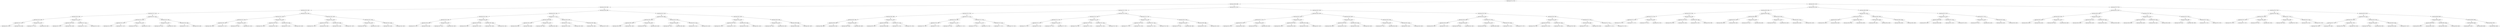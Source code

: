 digraph G{
475871084 [label="Node{data=[2774, 2774]}"]
475871084 -> 1123207912
1123207912 [label="Node{data=[1688, 1688]}"]
1123207912 -> 1002194889
1002194889 [label="Node{data=[1346, 1346]}"]
1002194889 -> 1633583079
1633583079 [label="Node{data=[1230, 1230]}"]
1633583079 -> 340640503
340640503 [label="Node{data=[1214, 1214]}"]
340640503 -> 1077739292
1077739292 [label="Node{data=[1206, 1206]}"]
1077739292 -> 426212061
426212061 [label="Node{data=[1169, 1169]}"]
426212061 -> 190091089
190091089 [label="Node{data=[1167, 1167]}"]
190091089 -> 1911860918
1911860918 [label="Node{data=[1021, 1021]}"]
190091089 -> 1452764043
1452764043 [label="Node{data=[1168, 1168]}"]
426212061 -> 1954824726
1954824726 [label="Node{data=[1204, 1204]}"]
1954824726 -> 1527084496
1527084496 [label="Node{data=[1170, 1170]}"]
1954824726 -> 265347352
265347352 [label="Node{data=[1205, 1205]}"]
1077739292 -> 1660295258
1660295258 [label="Node{data=[1210, 1210]}"]
1660295258 -> 884237024
884237024 [label="Node{data=[1208, 1208]}"]
884237024 -> 1148140115
1148140115 [label="Node{data=[1207, 1207]}"]
884237024 -> 1279249383
1279249383 [label="Node{data=[1209, 1209]}"]
1660295258 -> 509161202
509161202 [label="Node{data=[1212, 1212]}"]
509161202 -> 158203067
158203067 [label="Node{data=[1211, 1211]}"]
509161202 -> 888005223
888005223 [label="Node{data=[1213, 1213]}"]
340640503 -> 113211374
113211374 [label="Node{data=[1222, 1222]}"]
113211374 -> 1371989877
1371989877 [label="Node{data=[1218, 1218]}"]
1371989877 -> 925385170
925385170 [label="Node{data=[1216, 1216]}"]
925385170 -> 1821205386
1821205386 [label="Node{data=[1215, 1215]}"]
925385170 -> 292579826
292579826 [label="Node{data=[1217, 1217]}"]
1371989877 -> 2011941350
2011941350 [label="Node{data=[1220, 1220]}"]
2011941350 -> 45621272
45621272 [label="Node{data=[1219, 1219]}"]
2011941350 -> 86938358
86938358 [label="Node{data=[1221, 1221]}"]
113211374 -> 386090072
386090072 [label="Node{data=[1226, 1226]}"]
386090072 -> 1041107879
1041107879 [label="Node{data=[1224, 1224]}"]
1041107879 -> 2113229982
2113229982 [label="Node{data=[1223, 1223]}"]
1041107879 -> 213762292
213762292 [label="Node{data=[1225, 1225]}"]
386090072 -> 17921215
17921215 [label="Node{data=[1228, 1228]}"]
17921215 -> 1326191625
1326191625 [label="Node{data=[1227, 1227]}"]
17921215 -> 411756754
411756754 [label="Node{data=[1229, 1229]}"]
1633583079 -> 2052202839
2052202839 [label="Node{data=[1330, 1330]}"]
2052202839 -> 1886127662
1886127662 [label="Node{data=[1322, 1322]}"]
1886127662 -> 1609562230
1609562230 [label="Node{data=[1318, 1318]}"]
1609562230 -> 283920161
283920161 [label="Node{data=[1300, 1300]}"]
283920161 -> 2078250226
2078250226 [label="Node{data=[1280, 1280]}"]
283920161 -> 1804771537
1804771537 [label="Node{data=[1317, 1317]}"]
1609562230 -> 1268701597
1268701597 [label="Node{data=[1320, 1320]}"]
1268701597 -> 968448640
968448640 [label="Node{data=[1319, 1319]}"]
1268701597 -> 1053172033
1053172033 [label="Node{data=[1321, 1321]}"]
1886127662 -> 1076664928
1076664928 [label="Node{data=[1326, 1326]}"]
1076664928 -> 2101604809
2101604809 [label="Node{data=[1324, 1324]}"]
2101604809 -> 249416123
249416123 [label="Node{data=[1323, 1323]}"]
2101604809 -> 18758920
18758920 [label="Node{data=[1325, 1325]}"]
1076664928 -> 633686225
633686225 [label="Node{data=[1328, 1328]}"]
633686225 -> 1198139417
1198139417 [label="Node{data=[1327, 1327]}"]
633686225 -> 664449374
664449374 [label="Node{data=[1329, 1329]}"]
2052202839 -> 1461464792
1461464792 [label="Node{data=[1338, 1338]}"]
1461464792 -> 1477474090
1477474090 [label="Node{data=[1334, 1334]}"]
1477474090 -> 1319941841
1319941841 [label="Node{data=[1332, 1332]}"]
1319941841 -> 1020198427
1020198427 [label="Node{data=[1331, 1331]}"]
1319941841 -> 177368500
177368500 [label="Node{data=[1333, 1333]}"]
1477474090 -> 1373696747
1373696747 [label="Node{data=[1336, 1336]}"]
1373696747 -> 2052185144
2052185144 [label="Node{data=[1335, 1335]}"]
1373696747 -> 832887631
832887631 [label="Node{data=[1337, 1337]}"]
1461464792 -> 675475202
675475202 [label="Node{data=[1342, 1342]}"]
675475202 -> 2120431435
2120431435 [label="Node{data=[1340, 1340]}"]
2120431435 -> 178754723
178754723 [label="Node{data=[1339, 1339]}"]
2120431435 -> 500058139
500058139 [label="Node{data=[1341, 1341]}"]
675475202 -> 583765599
583765599 [label="Node{data=[1344, 1344]}"]
583765599 -> 1165311010
1165311010 [label="Node{data=[1343, 1343]}"]
583765599 -> 1933687459
1933687459 [label="Node{data=[1345, 1345]}"]
1002194889 -> 480291392
480291392 [label="Node{data=[1598, 1598]}"]
480291392 -> 1650943741
1650943741 [label="Node{data=[1362, 1362]}"]
1650943741 -> 236966591
236966591 [label="Node{data=[1354, 1354]}"]
236966591 -> 1895167357
1895167357 [label="Node{data=[1350, 1350]}"]
1895167357 -> 1763619721
1763619721 [label="Node{data=[1348, 1348]}"]
1763619721 -> 806842585
806842585 [label="Node{data=[1347, 1347]}"]
1763619721 -> 1089324622
1089324622 [label="Node{data=[1349, 1349]}"]
1895167357 -> 535600435
535600435 [label="Node{data=[1352, 1352]}"]
535600435 -> 57866172
57866172 [label="Node{data=[1351, 1351]}"]
535600435 -> 149474995
149474995 [label="Node{data=[1353, 1353]}"]
236966591 -> 647607894
647607894 [label="Node{data=[1358, 1358]}"]
647607894 -> 1567077043
1567077043 [label="Node{data=[1356, 1356]}"]
1567077043 -> 1237086644
1237086644 [label="Node{data=[1355, 1355]}"]
1567077043 -> 133145446
133145446 [label="Node{data=[1357, 1357]}"]
647607894 -> 1815056075
1815056075 [label="Node{data=[1360, 1360]}"]
1815056075 -> 205343703
205343703 [label="Node{data=[1359, 1359]}"]
1815056075 -> 640068149
640068149 [label="Node{data=[1361, 1361]}"]
1650943741 -> 1554565380
1554565380 [label="Node{data=[1417, 1417]}"]
1554565380 -> 1281445260
1281445260 [label="Node{data=[1389, 1389]}"]
1281445260 -> 719635492
719635492 [label="Node{data=[1364, 1364]}"]
719635492 -> 964736079
964736079 [label="Node{data=[1363, 1363]}"]
719635492 -> 595245714
595245714 [label="Node{data=[1388, 1388]}"]
1281445260 -> 1706139228
1706139228 [label="Node{data=[1391, 1391]}"]
1706139228 -> 1769513770
1769513770 [label="Node{data=[1390, 1390]}"]
1706139228 -> 1432768646
1432768646 [label="Node{data=[1406, 1406]}"]
1554565380 -> 591318674
591318674 [label="Node{data=[1594, 1594]}"]
591318674 -> 1242888151
1242888151 [label="Node{data=[1571, 1571]}"]
1242888151 -> 1717136460
1717136460 [label="Node{data=[1501, 1501]}"]
1242888151 -> 22864481
22864481 [label="Node{data=[1593, 1593]}"]
591318674 -> 1422124678
1422124678 [label="Node{data=[1596, 1596]}"]
1422124678 -> 964954502
964954502 [label="Node{data=[1595, 1595]}"]
1422124678 -> 336734710
336734710 [label="Node{data=[1597, 1597]}"]
480291392 -> 1916505855
1916505855 [label="Node{data=[1614, 1614]}"]
1916505855 -> 965190120
965190120 [label="Node{data=[1606, 1606]}"]
965190120 -> 550917991
550917991 [label="Node{data=[1602, 1602]}"]
550917991 -> 621709074
621709074 [label="Node{data=[1600, 1600]}"]
621709074 -> 200063290
200063290 [label="Node{data=[1599, 1599]}"]
621709074 -> 257999182
257999182 [label="Node{data=[1601, 1601]}"]
550917991 -> 488624810
488624810 [label="Node{data=[1604, 1604]}"]
488624810 -> 1282990092
1282990092 [label="Node{data=[1603, 1603]}"]
488624810 -> 582202832
582202832 [label="Node{data=[1605, 1605]}"]
965190120 -> 726690425
726690425 [label="Node{data=[1610, 1610]}"]
726690425 -> 1220114235
1220114235 [label="Node{data=[1608, 1608]}"]
1220114235 -> 1137350304
1137350304 [label="Node{data=[1607, 1607]}"]
1220114235 -> 2087233084
2087233084 [label="Node{data=[1609, 1609]}"]
726690425 -> 1413679210
1413679210 [label="Node{data=[1612, 1612]}"]
1413679210 -> 1463856502
1463856502 [label="Node{data=[1611, 1611]}"]
1413679210 -> 1084772008
1084772008 [label="Node{data=[1613, 1613]}"]
1916505855 -> 2043169223
2043169223 [label="Node{data=[1622, 1622]}"]
2043169223 -> 897846988
897846988 [label="Node{data=[1618, 1618]}"]
897846988 -> 1744645655
1744645655 [label="Node{data=[1616, 1616]}"]
1744645655 -> 1705173326
1705173326 [label="Node{data=[1615, 1615]}"]
1744645655 -> 1587485260
1587485260 [label="Node{data=[1617, 1617]}"]
897846988 -> 1274584381
1274584381 [label="Node{data=[1620, 1620]}"]
1274584381 -> 1165725635
1165725635 [label="Node{data=[1619, 1619]}"]
1274584381 -> 933346995
933346995 [label="Node{data=[1621, 1621]}"]
2043169223 -> 298487665
298487665 [label="Node{data=[1626, 1626]}"]
298487665 -> 508881152
508881152 [label="Node{data=[1624, 1624]}"]
508881152 -> 130574494
130574494 [label="Node{data=[1623, 1623]}"]
508881152 -> 1034296050
1034296050 [label="Node{data=[1625, 1625]}"]
298487665 -> 2018683696
2018683696 [label="Node{data=[1686, 1686]}"]
2018683696 -> 1098338771
1098338771 [label="Node{data=[1685, 1685]}"]
2018683696 -> 96423419
96423419 [label="Node{data=[1687, 1687]}"]
1123207912 -> 147043892
147043892 [label="Node{data=[2013, 2013]}"]
147043892 -> 1696962359
1696962359 [label="Node{data=[1720, 1720]}"]
1696962359 -> 505920393
505920393 [label="Node{data=[1704, 1704]}"]
505920393 -> 1627979043
1627979043 [label="Node{data=[1696, 1696]}"]
1627979043 -> 1953465632
1953465632 [label="Node{data=[1692, 1692]}"]
1953465632 -> 1027221685
1027221685 [label="Node{data=[1690, 1690]}"]
1027221685 -> 518137704
518137704 [label="Node{data=[1689, 1689]}"]
1027221685 -> 950345842
950345842 [label="Node{data=[1691, 1691]}"]
1953465632 -> 812381379
812381379 [label="Node{data=[1694, 1694]}"]
812381379 -> 1559760379
1559760379 [label="Node{data=[1693, 1693]}"]
812381379 -> 1395566699
1395566699 [label="Node{data=[1695, 1695]}"]
1627979043 -> 1108976844
1108976844 [label="Node{data=[1700, 1700]}"]
1108976844 -> 767266208
767266208 [label="Node{data=[1698, 1698]}"]
767266208 -> 825281081
825281081 [label="Node{data=[1697, 1697]}"]
767266208 -> 402346372
402346372 [label="Node{data=[1699, 1699]}"]
1108976844 -> 407615603
407615603 [label="Node{data=[1702, 1702]}"]
407615603 -> 1768742999
1768742999 [label="Node{data=[1701, 1701]}"]
407615603 -> 1589288513
1589288513 [label="Node{data=[1703, 1703]}"]
505920393 -> 327193443
327193443 [label="Node{data=[1712, 1712]}"]
327193443 -> 1447901504
1447901504 [label="Node{data=[1708, 1708]}"]
1447901504 -> 1487734150
1487734150 [label="Node{data=[1706, 1706]}"]
1487734150 -> 1383055428
1383055428 [label="Node{data=[1705, 1705]}"]
1487734150 -> 1164139233
1164139233 [label="Node{data=[1707, 1707]}"]
1447901504 -> 2061233204
2061233204 [label="Node{data=[1710, 1710]}"]
2061233204 -> 1256871900
1256871900 [label="Node{data=[1709, 1709]}"]
2061233204 -> 1722532645
1722532645 [label="Node{data=[1711, 1711]}"]
327193443 -> 960510275
960510275 [label="Node{data=[1716, 1716]}"]
960510275 -> 476043283
476043283 [label="Node{data=[1714, 1714]}"]
476043283 -> 76757235
76757235 [label="Node{data=[1713, 1713]}"]
476043283 -> 1016689071
1016689071 [label="Node{data=[1715, 1715]}"]
960510275 -> 78372190
78372190 [label="Node{data=[1718, 1718]}"]
78372190 -> 1725305496
1725305496 [label="Node{data=[1717, 1717]}"]
78372190 -> 2074077713
2074077713 [label="Node{data=[1719, 1719]}"]
1696962359 -> 209516740
209516740 [label="Node{data=[1736, 1736]}"]
209516740 -> 1458013496
1458013496 [label="Node{data=[1728, 1728]}"]
1458013496 -> 7544750
7544750 [label="Node{data=[1724, 1724]}"]
7544750 -> 70820563
70820563 [label="Node{data=[1722, 1722]}"]
70820563 -> 1877590088
1877590088 [label="Node{data=[1721, 1721]}"]
70820563 -> 88950472
88950472 [label="Node{data=[1723, 1723]}"]
7544750 -> 500934560
500934560 [label="Node{data=[1726, 1726]}"]
500934560 -> 1546957042
1546957042 [label="Node{data=[1725, 1725]}"]
500934560 -> 2113847484
2113847484 [label="Node{data=[1727, 1727]}"]
1458013496 -> 317366989
317366989 [label="Node{data=[1732, 1732]}"]
317366989 -> 1389162903
1389162903 [label="Node{data=[1730, 1730]}"]
1389162903 -> 721840156
721840156 [label="Node{data=[1729, 1729]}"]
1389162903 -> 553039584
553039584 [label="Node{data=[1731, 1731]}"]
317366989 -> 1741522169
1741522169 [label="Node{data=[1734, 1734]}"]
1741522169 -> 1387827678
1387827678 [label="Node{data=[1733, 1733]}"]
1741522169 -> 1256604957
1256604957 [label="Node{data=[1735, 1735]}"]
209516740 -> 1597156119
1597156119 [label="Node{data=[1744, 1744]}"]
1597156119 -> 1414727236
1414727236 [label="Node{data=[1740, 1740]}"]
1414727236 -> 1114852209
1114852209 [label="Node{data=[1738, 1738]}"]
1114852209 -> 977612943
977612943 [label="Node{data=[1737, 1737]}"]
1114852209 -> 1894076099
1894076099 [label="Node{data=[1739, 1739]}"]
1414727236 -> 1019746237
1019746237 [label="Node{data=[1742, 1742]}"]
1019746237 -> 1689840534
1689840534 [label="Node{data=[1741, 1741]}"]
1019746237 -> 2003467974
2003467974 [label="Node{data=[1743, 1743]}"]
1597156119 -> 757310910
757310910 [label="Node{data=[1981, 1981]}"]
757310910 -> 1370106456
1370106456 [label="Node{data=[1952, 1952]}"]
1370106456 -> 1919782816
1919782816 [label="Node{data=[1745, 1745]}"]
1370106456 -> 1448428389
1448428389 [label="Node{data=[1965, 1965]}"]
757310910 -> 1718293060
1718293060 [label="Node{data=[1998, 1998]}"]
1718293060 -> 1712524347
1712524347 [label="Node{data=[1997, 1997]}"]
1718293060 -> 2023591894
2023591894 [label="Node{data=[2012, 2012]}"]
147043892 -> 70231499
70231499 [label="Node{data=[2254, 2254]}"]
70231499 -> 988315192
988315192 [label="Node{data=[2238, 2238]}"]
988315192 -> 1155846026
1155846026 [label="Node{data=[2021, 2021]}"]
1155846026 -> 1351814143
1351814143 [label="Node{data=[2017, 2017]}"]
1351814143 -> 694943195
694943195 [label="Node{data=[2015, 2015]}"]
694943195 -> 1351307120
1351307120 [label="Node{data=[2014, 2014]}"]
694943195 -> 854671988
854671988 [label="Node{data=[2016, 2016]}"]
1351814143 -> 2062904102
2062904102 [label="Node{data=[2019, 2019]}"]
2062904102 -> 210158726
210158726 [label="Node{data=[2018, 2018]}"]
2062904102 -> 108849833
108849833 [label="Node{data=[2020, 2020]}"]
1155846026 -> 1051130608
1051130608 [label="Node{data=[2234, 2234]}"]
1051130608 -> 1876630105
1876630105 [label="Node{data=[2023, 2023]}"]
1876630105 -> 1438859728
1438859728 [label="Node{data=[2022, 2022]}"]
1876630105 -> 881578083
881578083 [label="Node{data=[2024, 2024]}"]
1051130608 -> 1030999416
1030999416 [label="Node{data=[2236, 2236]}"]
1030999416 -> 181211485
181211485 [label="Node{data=[2235, 2235]}"]
1030999416 -> 1171196949
1171196949 [label="Node{data=[2237, 2237]}"]
988315192 -> 791528455
791528455 [label="Node{data=[2246, 2246]}"]
791528455 -> 211207319
211207319 [label="Node{data=[2242, 2242]}"]
211207319 -> 1848867745
1848867745 [label="Node{data=[2240, 2240]}"]
1848867745 -> 1403088342
1403088342 [label="Node{data=[2239, 2239]}"]
1848867745 -> 309167705
309167705 [label="Node{data=[2241, 2241]}"]
211207319 -> 677726975
677726975 [label="Node{data=[2244, 2244]}"]
677726975 -> 1576976929
1576976929 [label="Node{data=[2243, 2243]}"]
677726975 -> 99208085
99208085 [label="Node{data=[2245, 2245]}"]
791528455 -> 2076760639
2076760639 [label="Node{data=[2250, 2250]}"]
2076760639 -> 2037929227
2037929227 [label="Node{data=[2248, 2248]}"]
2037929227 -> 1388081103
1388081103 [label="Node{data=[2247, 2247]}"]
2037929227 -> 423797614
423797614 [label="Node{data=[2249, 2249]}"]
2076760639 -> 610700123
610700123 [label="Node{data=[2252, 2252]}"]
610700123 -> 529351377
529351377 [label="Node{data=[2251, 2251]}"]
610700123 -> 780043512
780043512 [label="Node{data=[2253, 2253]}"]
70231499 -> 581639050
581639050 [label="Node{data=[2758, 2758]}"]
581639050 -> 839348439
839348439 [label="Node{data=[2320, 2320]}"]
839348439 -> 1198077836
1198077836 [label="Node{data=[2258, 2258]}"]
1198077836 -> 493495005
493495005 [label="Node{data=[2256, 2256]}"]
493495005 -> 1734811057
1734811057 [label="Node{data=[2255, 2255]}"]
493495005 -> 1852790850
1852790850 [label="Node{data=[2257, 2257]}"]
1198077836 -> 1622460244
1622460244 [label="Node{data=[2260, 2260]}"]
1622460244 -> 746876245
746876245 [label="Node{data=[2259, 2259]}"]
1622460244 -> 1934714849
1934714849 [label="Node{data=[2261, 2261]}"]
839348439 -> 1734909057
1734909057 [label="Node{data=[2754, 2754]}"]
1734909057 -> 564164959
564164959 [label="Node{data=[2410, 2410]}"]
564164959 -> 784422651
784422651 [label="Node{data=[2383, 2383]}"]
564164959 -> 1456947885
1456947885 [label="Node{data=[2656, 2656]}"]
1734909057 -> 1970815074
1970815074 [label="Node{data=[2756, 2756]}"]
1970815074 -> 1462809875
1462809875 [label="Node{data=[2755, 2755]}"]
1970815074 -> 1944213376
1944213376 [label="Node{data=[2757, 2757]}"]
581639050 -> 525119867
525119867 [label="Node{data=[2766, 2766]}"]
525119867 -> 671127968
671127968 [label="Node{data=[2762, 2762]}"]
671127968 -> 2060069278
2060069278 [label="Node{data=[2760, 2760]}"]
2060069278 -> 469053200
469053200 [label="Node{data=[2759, 2759]}"]
2060069278 -> 1632141948
1632141948 [label="Node{data=[2761, 2761]}"]
671127968 -> 1302977132
1302977132 [label="Node{data=[2764, 2764]}"]
1302977132 -> 1711574174
1711574174 [label="Node{data=[2763, 2763]}"]
1302977132 -> 1413194465
1413194465 [label="Node{data=[2765, 2765]}"]
525119867 -> 1900380536
1900380536 [label="Node{data=[2770, 2770]}"]
1900380536 -> 1916559238
1916559238 [label="Node{data=[2768, 2768]}"]
1916559238 -> 807296291
807296291 [label="Node{data=[2767, 2767]}"]
1916559238 -> 960220523
960220523 [label="Node{data=[2769, 2769]}"]
1900380536 -> 1688786293
1688786293 [label="Node{data=[2772, 2772]}"]
1688786293 -> 1954051593
1954051593 [label="Node{data=[2771, 2771]}"]
1688786293 -> 919456480
919456480 [label="Node{data=[2773, 2773]}"]
475871084 -> 1375340999
1375340999 [label="Node{data=[5421, 5421]}"]
1375340999 -> 1943764464
1943764464 [label="Node{data=[3523, 3523]}"]
1943764464 -> 1151632828
1151632828 [label="Node{data=[2825, 2825]}"]
1151632828 -> 476499202
476499202 [label="Node{data=[2782, 2782]}"]
476499202 -> 492002168
492002168 [label="Node{data=[2778, 2778]}"]
492002168 -> 902795743
902795743 [label="Node{data=[2776, 2776]}"]
902795743 -> 1436969919
1436969919 [label="Node{data=[2775, 2775]}"]
902795743 -> 2130883284
2130883284 [label="Node{data=[2777, 2777]}"]
492002168 -> 2014166743
2014166743 [label="Node{data=[2780, 2780]}"]
2014166743 -> 830839136
830839136 [label="Node{data=[2779, 2779]}"]
2014166743 -> 1461249916
1461249916 [label="Node{data=[2781, 2781]}"]
476499202 -> 1030126425
1030126425 [label="Node{data=[2786, 2786]}"]
1030126425 -> 680034596
680034596 [label="Node{data=[2784, 2784]}"]
680034596 -> 895177676
895177676 [label="Node{data=[2783, 2783]}"]
680034596 -> 627597596
627597596 [label="Node{data=[2785, 2785]}"]
1030126425 -> 735738459
735738459 [label="Node{data=[2788, 2788]}"]
735738459 -> 1194807205
1194807205 [label="Node{data=[2787, 2787]}"]
735738459 -> 681419196
681419196 [label="Node{data=[2789, 2789]}"]
1151632828 -> 1310414130
1310414130 [label="Node{data=[3500, 3500]}"]
1310414130 -> 913045000
913045000 [label="Node{data=[3039, 3039]}"]
913045000 -> 1264377095
1264377095 [label="Node{data=[2910, 2910]}"]
1264377095 -> 243860881
243860881 [label="Node{data=[2840, 2840]}"]
1264377095 -> 447706039
447706039 [label="Node{data=[2925, 2925]}"]
913045000 -> 1931283804
1931283804 [label="Node{data=[3139, 3139]}"]
1931283804 -> 1577337565
1577337565 [label="Node{data=[3122, 3122]}"]
1931283804 -> 417816833
417816833 [label="Node{data=[3166, 3166]}"]
1310414130 -> 2033490785
2033490785 [label="Node{data=[3519, 3519]}"]
2033490785 -> 1649942262
1649942262 [label="Node{data=[3517, 3517]}"]
1649942262 -> 506903242
506903242 [label="Node{data=[3516, 3516]}"]
1649942262 -> 1039806308
1039806308 [label="Node{data=[3518, 3518]}"]
2033490785 -> 1615348777
1615348777 [label="Node{data=[3521, 3521]}"]
1615348777 -> 1120229752
1120229752 [label="Node{data=[3520, 3520]}"]
1615348777 -> 1762544384
1762544384 [label="Node{data=[3522, 3522]}"]
1943764464 -> 98818122
98818122 [label="Node{data=[3566, 3566]}"]
98818122 -> 656977363
656977363 [label="Node{data=[3531, 3531]}"]
656977363 -> 1338916567
1338916567 [label="Node{data=[3527, 3527]}"]
1338916567 -> 1409497701
1409497701 [label="Node{data=[3525, 3525]}"]
1409497701 -> 1337563431
1337563431 [label="Node{data=[3524, 3524]}"]
1409497701 -> 765326134
765326134 [label="Node{data=[3526, 3526]}"]
1338916567 -> 320559316
320559316 [label="Node{data=[3529, 3529]}"]
320559316 -> 1585879232
1585879232 [label="Node{data=[3528, 3528]}"]
320559316 -> 1576354454
1576354454 [label="Node{data=[3530, 3530]}"]
656977363 -> 531828317
531828317 [label="Node{data=[3562, 3562]}"]
531828317 -> 1453795463
1453795463 [label="Node{data=[3533, 3533]}"]
1453795463 -> 1015933451
1015933451 [label="Node{data=[3532, 3532]}"]
1453795463 -> 1268510462
1268510462 [label="Node{data=[3534, 3534]}"]
531828317 -> 1289601078
1289601078 [label="Node{data=[3564, 3564]}"]
1289601078 -> 600910394
600910394 [label="Node{data=[3563, 3563]}"]
1289601078 -> 1893679609
1893679609 [label="Node{data=[3565, 3565]}"]
98818122 -> 1688710402
1688710402 [label="Node{data=[3574, 3574]}"]
1688710402 -> 1180241360
1180241360 [label="Node{data=[3570, 3570]}"]
1180241360 -> 1819508699
1819508699 [label="Node{data=[3568, 3568]}"]
1819508699 -> 1722366757
1722366757 [label="Node{data=[3567, 3567]}"]
1819508699 -> 1061115215
1061115215 [label="Node{data=[3569, 3569]}"]
1180241360 -> 830929141
830929141 [label="Node{data=[3572, 3572]}"]
830929141 -> 1182586041
1182586041 [label="Node{data=[3571, 3571]}"]
830929141 -> 1772339008
1772339008 [label="Node{data=[3573, 3573]}"]
1688710402 -> 745740822
745740822 [label="Node{data=[5417, 5417]}"]
745740822 -> 708058685
708058685 [label="Node{data=[5415, 5415]}"]
708058685 -> 172871390
172871390 [label="Node{data=[3575, 3575]}"]
708058685 -> 2128619880
2128619880 [label="Node{data=[5416, 5416]}"]
745740822 -> 1249328904
1249328904 [label="Node{data=[5419, 5419]}"]
1249328904 -> 1085805965
1085805965 [label="Node{data=[5418, 5418]}"]
1249328904 -> 619120762
619120762 [label="Node{data=[5420, 5420]}"]
1375340999 -> 1538514663
1538514663 [label="Node{data=[7874, 7874]}"]
1538514663 -> 676275686
676275686 [label="Node{data=[5437, 5437]}"]
676275686 -> 677071135
677071135 [label="Node{data=[5429, 5429]}"]
677071135 -> 878915766
878915766 [label="Node{data=[5425, 5425]}"]
878915766 -> 1910670395
1910670395 [label="Node{data=[5423, 5423]}"]
1910670395 -> 550764532
550764532 [label="Node{data=[5422, 5422]}"]
1910670395 -> 1379031360
1379031360 [label="Node{data=[5424, 5424]}"]
878915766 -> 2138645808
2138645808 [label="Node{data=[5427, 5427]}"]
2138645808 -> 450868664
450868664 [label="Node{data=[5426, 5426]}"]
2138645808 -> 625788232
625788232 [label="Node{data=[5428, 5428]}"]
677071135 -> 1710518520
1710518520 [label="Node{data=[5433, 5433]}"]
1710518520 -> 1393727955
1393727955 [label="Node{data=[5431, 5431]}"]
1393727955 -> 881300604
881300604 [label="Node{data=[5430, 5430]}"]
1393727955 -> 1998741793
1998741793 [label="Node{data=[5432, 5432]}"]
1710518520 -> 823635085
823635085 [label="Node{data=[5435, 5435]}"]
823635085 -> 1980528509
1980528509 [label="Node{data=[5434, 5434]}"]
823635085 -> 2124429748
2124429748 [label="Node{data=[5436, 5436]}"]
676275686 -> 451900456
451900456 [label="Node{data=[7799, 7799]}"]
451900456 -> 370196540
370196540 [label="Node{data=[5441, 5441]}"]
370196540 -> 53672476
53672476 [label="Node{data=[5439, 5439]}"]
53672476 -> 2082475607
2082475607 [label="Node{data=[5438, 5438]}"]
53672476 -> 487553999
487553999 [label="Node{data=[5440, 5440]}"]
370196540 -> 219040114
219040114 [label="Node{data=[5504, 5504]}"]
219040114 -> 427339989
427339989 [label="Node{data=[5442, 5442]}"]
219040114 -> 1700153115
1700153115 [label="Node{data=[5582, 5582]}"]
451900456 -> 65112445
65112445 [label="Node{data=[7870, 7870]}"]
65112445 -> 2094728618
2094728618 [label="Node{data=[7868, 7868]}"]
2094728618 -> 544865532
544865532 [label="Node{data=[7823, 7823]}"]
2094728618 -> 2000689527
2000689527 [label="Node{data=[7869, 7869]}"]
65112445 -> 2019937411
2019937411 [label="Node{data=[7872, 7872]}"]
2019937411 -> 1555521648
1555521648 [label="Node{data=[7871, 7871]}"]
2019937411 -> 860285190
860285190 [label="Node{data=[7873, 7873]}"]
1538514663 -> 1144702392
1144702392 [label="Node{data=[7915, 7915]}"]
1144702392 -> 309135464
309135464 [label="Node{data=[7882, 7882]}"]
309135464 -> 1967017653
1967017653 [label="Node{data=[7878, 7878]}"]
1967017653 -> 1899272141
1899272141 [label="Node{data=[7876, 7876]}"]
1899272141 -> 1664191318
1664191318 [label="Node{data=[7875, 7875]}"]
1899272141 -> 434495760
434495760 [label="Node{data=[7877, 7877]}"]
1967017653 -> 506027903
506027903 [label="Node{data=[7880, 7880]}"]
506027903 -> 1266035080
1266035080 [label="Node{data=[7879, 7879]}"]
506027903 -> 619864203
619864203 [label="Node{data=[7881, 7881]}"]
309135464 -> 313124964
313124964 [label="Node{data=[7911, 7911]}"]
313124964 -> 1177522153
1177522153 [label="Node{data=[7884, 7884]}"]
1177522153 -> 1013957837
1013957837 [label="Node{data=[7883, 7883]}"]
1177522153 -> 187571699
187571699 [label="Node{data=[7910, 7910]}"]
313124964 -> 1444494906
1444494906 [label="Node{data=[7913, 7913]}"]
1444494906 -> 1827910615
1827910615 [label="Node{data=[7912, 7912]}"]
1444494906 -> 779639592
779639592 [label="Node{data=[7914, 7914]}"]
1144702392 -> 1438780049
1438780049 [label="Node{data=[9378, 9378]}"]
1438780049 -> 1244993277
1244993277 [label="Node{data=[7923, 7923]}"]
1244993277 -> 1000958311
1000958311 [label="Node{data=[7919, 7919]}"]
1000958311 -> 1466225697
1466225697 [label="Node{data=[7917, 7917]}"]
1466225697 -> 305646302
305646302 [label="Node{data=[7916, 7916]}"]
1466225697 -> 1893180571
1893180571 [label="Node{data=[7918, 7918]}"]
1000958311 -> 4524471
4524471 [label="Node{data=[7921, 7921]}"]
4524471 -> 1911619650
1911619650 [label="Node{data=[7920, 7920]}"]
4524471 -> 1572619672
1572619672 [label="Node{data=[7922, 7922]}"]
1244993277 -> 268620232
268620232 [label="Node{data=[9153, 9153]}"]
268620232 -> 950172366
950172366 [label="Node{data=[7984, 7984]}"]
950172366 -> 1093181064
1093181064 [label="Node{data=[7924, 7924]}"]
950172366 -> 2122810288
2122810288 [label="Node{data=[8780, 8780]}"]
268620232 -> 2022543673
2022543673 [label="Node{data=[9182, 9182]}"]
2022543673 -> 1406333164
1406333164 [label="Node{data=[9166, 9166]}"]
2022543673 -> 1443621056
1443621056 [label="Node{data=[9317, 9317]}"]
1438780049 -> 349399986
349399986 [label="Node{data=[9926, 9926]}"]
349399986 -> 4400200
4400200 [label="Node{data=[9922, 9922]}"]
4400200 -> 1146282300
1146282300 [label="Node{data=[9920, 9920]}"]
1146282300 -> 1301695646
1301695646 [label="Node{data=[9919, 9919]}"]
1146282300 -> 1108811877
1108811877 [label="Node{data=[9921, 9921]}"]
4400200 -> 1534016779
1534016779 [label="Node{data=[9924, 9924]}"]
1534016779 -> 149388379
149388379 [label="Node{data=[9923, 9923]}"]
1534016779 -> 2003448677
2003448677 [label="Node{data=[9925, 9925]}"]
349399986 -> 201662949
201662949 [label="Node{data=[9930, 9930]}"]
201662949 -> 773898763
773898763 [label="Node{data=[9928, 9928]}"]
773898763 -> 488011312
488011312 [label="Node{data=[9927, 9927]}"]
773898763 -> 1002541036
1002541036 [label="Node{data=[9929, 9929]}"]
201662949 -> 518953848
518953848 [label="Node{data=[9931, 9931]}"]
518953848 -> 913711668
913711668 [label="Node{data=[9932, 9932]}"]
}